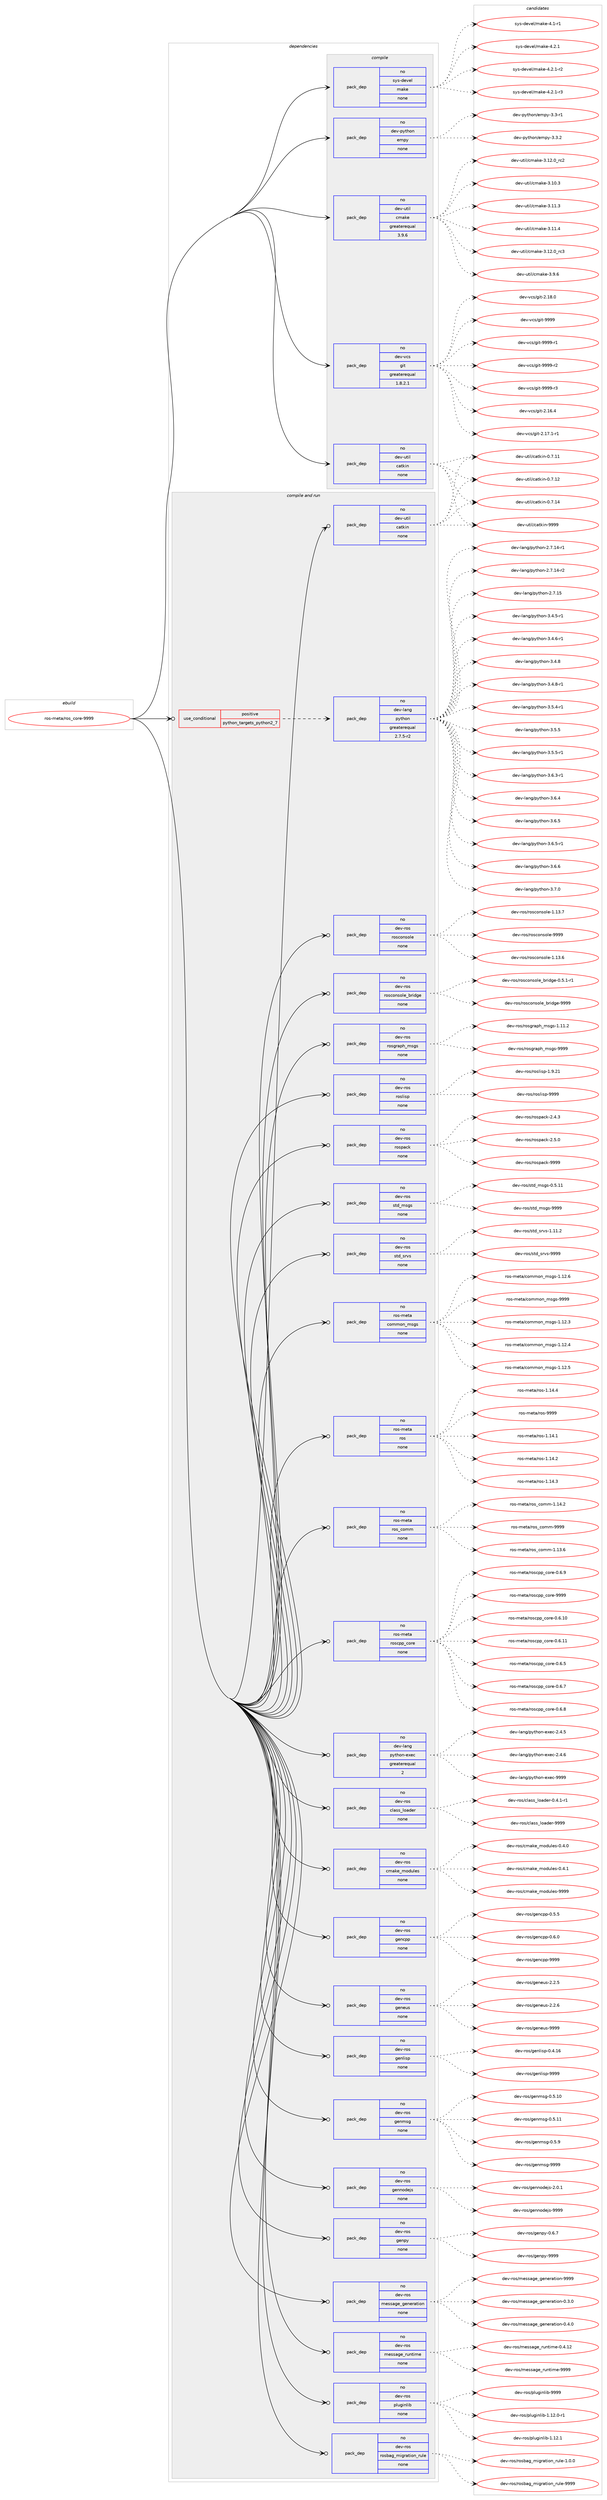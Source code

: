 digraph prolog {

# *************
# Graph options
# *************

newrank=true;
concentrate=true;
compound=true;
graph [rankdir=LR,fontname=Helvetica,fontsize=10,ranksep=1.5];#, ranksep=2.5, nodesep=0.2];
edge  [arrowhead=vee];
node  [fontname=Helvetica,fontsize=10];

# **********
# The ebuild
# **********

subgraph cluster_leftcol {
color=gray;
rank=same;
label=<<i>ebuild</i>>;
id [label="ros-meta/ros_core-9999", color=red, width=4, href="../ros-meta/ros_core-9999.svg"];
}

# ****************
# The dependencies
# ****************

subgraph cluster_midcol {
color=gray;
label=<<i>dependencies</i>>;
subgraph cluster_compile {
fillcolor="#eeeeee";
style=filled;
label=<<i>compile</i>>;
subgraph pack900 {
dependency1273 [label=<<TABLE BORDER="0" CELLBORDER="1" CELLSPACING="0" CELLPADDING="4" WIDTH="220"><TR><TD ROWSPAN="6" CELLPADDING="30">pack_dep</TD></TR><TR><TD WIDTH="110">no</TD></TR><TR><TD>dev-python</TD></TR><TR><TD>empy</TD></TR><TR><TD>none</TD></TR><TR><TD></TD></TR></TABLE>>, shape=none, color=blue];
}
id:e -> dependency1273:w [weight=20,style="solid",arrowhead="vee"];
subgraph pack901 {
dependency1274 [label=<<TABLE BORDER="0" CELLBORDER="1" CELLSPACING="0" CELLPADDING="4" WIDTH="220"><TR><TD ROWSPAN="6" CELLPADDING="30">pack_dep</TD></TR><TR><TD WIDTH="110">no</TD></TR><TR><TD>dev-util</TD></TR><TR><TD>catkin</TD></TR><TR><TD>none</TD></TR><TR><TD></TD></TR></TABLE>>, shape=none, color=blue];
}
id:e -> dependency1274:w [weight=20,style="solid",arrowhead="vee"];
subgraph pack902 {
dependency1275 [label=<<TABLE BORDER="0" CELLBORDER="1" CELLSPACING="0" CELLPADDING="4" WIDTH="220"><TR><TD ROWSPAN="6" CELLPADDING="30">pack_dep</TD></TR><TR><TD WIDTH="110">no</TD></TR><TR><TD>dev-util</TD></TR><TR><TD>cmake</TD></TR><TR><TD>greaterequal</TD></TR><TR><TD>3.9.6</TD></TR></TABLE>>, shape=none, color=blue];
}
id:e -> dependency1275:w [weight=20,style="solid",arrowhead="vee"];
subgraph pack903 {
dependency1276 [label=<<TABLE BORDER="0" CELLBORDER="1" CELLSPACING="0" CELLPADDING="4" WIDTH="220"><TR><TD ROWSPAN="6" CELLPADDING="30">pack_dep</TD></TR><TR><TD WIDTH="110">no</TD></TR><TR><TD>dev-vcs</TD></TR><TR><TD>git</TD></TR><TR><TD>greaterequal</TD></TR><TR><TD>1.8.2.1</TD></TR></TABLE>>, shape=none, color=blue];
}
id:e -> dependency1276:w [weight=20,style="solid",arrowhead="vee"];
subgraph pack904 {
dependency1277 [label=<<TABLE BORDER="0" CELLBORDER="1" CELLSPACING="0" CELLPADDING="4" WIDTH="220"><TR><TD ROWSPAN="6" CELLPADDING="30">pack_dep</TD></TR><TR><TD WIDTH="110">no</TD></TR><TR><TD>sys-devel</TD></TR><TR><TD>make</TD></TR><TR><TD>none</TD></TR><TR><TD></TD></TR></TABLE>>, shape=none, color=blue];
}
id:e -> dependency1277:w [weight=20,style="solid",arrowhead="vee"];
}
subgraph cluster_compileandrun {
fillcolor="#eeeeee";
style=filled;
label=<<i>compile and run</i>>;
subgraph cond349 {
dependency1278 [label=<<TABLE BORDER="0" CELLBORDER="1" CELLSPACING="0" CELLPADDING="4"><TR><TD ROWSPAN="3" CELLPADDING="10">use_conditional</TD></TR><TR><TD>positive</TD></TR><TR><TD>python_targets_python2_7</TD></TR></TABLE>>, shape=none, color=red];
subgraph pack905 {
dependency1279 [label=<<TABLE BORDER="0" CELLBORDER="1" CELLSPACING="0" CELLPADDING="4" WIDTH="220"><TR><TD ROWSPAN="6" CELLPADDING="30">pack_dep</TD></TR><TR><TD WIDTH="110">no</TD></TR><TR><TD>dev-lang</TD></TR><TR><TD>python</TD></TR><TR><TD>greaterequal</TD></TR><TR><TD>2.7.5-r2</TD></TR></TABLE>>, shape=none, color=blue];
}
dependency1278:e -> dependency1279:w [weight=20,style="dashed",arrowhead="vee"];
}
id:e -> dependency1278:w [weight=20,style="solid",arrowhead="odotvee"];
subgraph pack906 {
dependency1280 [label=<<TABLE BORDER="0" CELLBORDER="1" CELLSPACING="0" CELLPADDING="4" WIDTH="220"><TR><TD ROWSPAN="6" CELLPADDING="30">pack_dep</TD></TR><TR><TD WIDTH="110">no</TD></TR><TR><TD>dev-lang</TD></TR><TR><TD>python-exec</TD></TR><TR><TD>greaterequal</TD></TR><TR><TD>2</TD></TR></TABLE>>, shape=none, color=blue];
}
id:e -> dependency1280:w [weight=20,style="solid",arrowhead="odotvee"];
subgraph pack907 {
dependency1281 [label=<<TABLE BORDER="0" CELLBORDER="1" CELLSPACING="0" CELLPADDING="4" WIDTH="220"><TR><TD ROWSPAN="6" CELLPADDING="30">pack_dep</TD></TR><TR><TD WIDTH="110">no</TD></TR><TR><TD>dev-ros</TD></TR><TR><TD>class_loader</TD></TR><TR><TD>none</TD></TR><TR><TD></TD></TR></TABLE>>, shape=none, color=blue];
}
id:e -> dependency1281:w [weight=20,style="solid",arrowhead="odotvee"];
subgraph pack908 {
dependency1282 [label=<<TABLE BORDER="0" CELLBORDER="1" CELLSPACING="0" CELLPADDING="4" WIDTH="220"><TR><TD ROWSPAN="6" CELLPADDING="30">pack_dep</TD></TR><TR><TD WIDTH="110">no</TD></TR><TR><TD>dev-ros</TD></TR><TR><TD>cmake_modules</TD></TR><TR><TD>none</TD></TR><TR><TD></TD></TR></TABLE>>, shape=none, color=blue];
}
id:e -> dependency1282:w [weight=20,style="solid",arrowhead="odotvee"];
subgraph pack909 {
dependency1283 [label=<<TABLE BORDER="0" CELLBORDER="1" CELLSPACING="0" CELLPADDING="4" WIDTH="220"><TR><TD ROWSPAN="6" CELLPADDING="30">pack_dep</TD></TR><TR><TD WIDTH="110">no</TD></TR><TR><TD>dev-ros</TD></TR><TR><TD>gencpp</TD></TR><TR><TD>none</TD></TR><TR><TD></TD></TR></TABLE>>, shape=none, color=blue];
}
id:e -> dependency1283:w [weight=20,style="solid",arrowhead="odotvee"];
subgraph pack910 {
dependency1284 [label=<<TABLE BORDER="0" CELLBORDER="1" CELLSPACING="0" CELLPADDING="4" WIDTH="220"><TR><TD ROWSPAN="6" CELLPADDING="30">pack_dep</TD></TR><TR><TD WIDTH="110">no</TD></TR><TR><TD>dev-ros</TD></TR><TR><TD>geneus</TD></TR><TR><TD>none</TD></TR><TR><TD></TD></TR></TABLE>>, shape=none, color=blue];
}
id:e -> dependency1284:w [weight=20,style="solid",arrowhead="odotvee"];
subgraph pack911 {
dependency1285 [label=<<TABLE BORDER="0" CELLBORDER="1" CELLSPACING="0" CELLPADDING="4" WIDTH="220"><TR><TD ROWSPAN="6" CELLPADDING="30">pack_dep</TD></TR><TR><TD WIDTH="110">no</TD></TR><TR><TD>dev-ros</TD></TR><TR><TD>genlisp</TD></TR><TR><TD>none</TD></TR><TR><TD></TD></TR></TABLE>>, shape=none, color=blue];
}
id:e -> dependency1285:w [weight=20,style="solid",arrowhead="odotvee"];
subgraph pack912 {
dependency1286 [label=<<TABLE BORDER="0" CELLBORDER="1" CELLSPACING="0" CELLPADDING="4" WIDTH="220"><TR><TD ROWSPAN="6" CELLPADDING="30">pack_dep</TD></TR><TR><TD WIDTH="110">no</TD></TR><TR><TD>dev-ros</TD></TR><TR><TD>genmsg</TD></TR><TR><TD>none</TD></TR><TR><TD></TD></TR></TABLE>>, shape=none, color=blue];
}
id:e -> dependency1286:w [weight=20,style="solid",arrowhead="odotvee"];
subgraph pack913 {
dependency1287 [label=<<TABLE BORDER="0" CELLBORDER="1" CELLSPACING="0" CELLPADDING="4" WIDTH="220"><TR><TD ROWSPAN="6" CELLPADDING="30">pack_dep</TD></TR><TR><TD WIDTH="110">no</TD></TR><TR><TD>dev-ros</TD></TR><TR><TD>gennodejs</TD></TR><TR><TD>none</TD></TR><TR><TD></TD></TR></TABLE>>, shape=none, color=blue];
}
id:e -> dependency1287:w [weight=20,style="solid",arrowhead="odotvee"];
subgraph pack914 {
dependency1288 [label=<<TABLE BORDER="0" CELLBORDER="1" CELLSPACING="0" CELLPADDING="4" WIDTH="220"><TR><TD ROWSPAN="6" CELLPADDING="30">pack_dep</TD></TR><TR><TD WIDTH="110">no</TD></TR><TR><TD>dev-ros</TD></TR><TR><TD>genpy</TD></TR><TR><TD>none</TD></TR><TR><TD></TD></TR></TABLE>>, shape=none, color=blue];
}
id:e -> dependency1288:w [weight=20,style="solid",arrowhead="odotvee"];
subgraph pack915 {
dependency1289 [label=<<TABLE BORDER="0" CELLBORDER="1" CELLSPACING="0" CELLPADDING="4" WIDTH="220"><TR><TD ROWSPAN="6" CELLPADDING="30">pack_dep</TD></TR><TR><TD WIDTH="110">no</TD></TR><TR><TD>dev-ros</TD></TR><TR><TD>message_generation</TD></TR><TR><TD>none</TD></TR><TR><TD></TD></TR></TABLE>>, shape=none, color=blue];
}
id:e -> dependency1289:w [weight=20,style="solid",arrowhead="odotvee"];
subgraph pack916 {
dependency1290 [label=<<TABLE BORDER="0" CELLBORDER="1" CELLSPACING="0" CELLPADDING="4" WIDTH="220"><TR><TD ROWSPAN="6" CELLPADDING="30">pack_dep</TD></TR><TR><TD WIDTH="110">no</TD></TR><TR><TD>dev-ros</TD></TR><TR><TD>message_runtime</TD></TR><TR><TD>none</TD></TR><TR><TD></TD></TR></TABLE>>, shape=none, color=blue];
}
id:e -> dependency1290:w [weight=20,style="solid",arrowhead="odotvee"];
subgraph pack917 {
dependency1291 [label=<<TABLE BORDER="0" CELLBORDER="1" CELLSPACING="0" CELLPADDING="4" WIDTH="220"><TR><TD ROWSPAN="6" CELLPADDING="30">pack_dep</TD></TR><TR><TD WIDTH="110">no</TD></TR><TR><TD>dev-ros</TD></TR><TR><TD>pluginlib</TD></TR><TR><TD>none</TD></TR><TR><TD></TD></TR></TABLE>>, shape=none, color=blue];
}
id:e -> dependency1291:w [weight=20,style="solid",arrowhead="odotvee"];
subgraph pack918 {
dependency1292 [label=<<TABLE BORDER="0" CELLBORDER="1" CELLSPACING="0" CELLPADDING="4" WIDTH="220"><TR><TD ROWSPAN="6" CELLPADDING="30">pack_dep</TD></TR><TR><TD WIDTH="110">no</TD></TR><TR><TD>dev-ros</TD></TR><TR><TD>rosbag_migration_rule</TD></TR><TR><TD>none</TD></TR><TR><TD></TD></TR></TABLE>>, shape=none, color=blue];
}
id:e -> dependency1292:w [weight=20,style="solid",arrowhead="odotvee"];
subgraph pack919 {
dependency1293 [label=<<TABLE BORDER="0" CELLBORDER="1" CELLSPACING="0" CELLPADDING="4" WIDTH="220"><TR><TD ROWSPAN="6" CELLPADDING="30">pack_dep</TD></TR><TR><TD WIDTH="110">no</TD></TR><TR><TD>dev-ros</TD></TR><TR><TD>rosconsole</TD></TR><TR><TD>none</TD></TR><TR><TD></TD></TR></TABLE>>, shape=none, color=blue];
}
id:e -> dependency1293:w [weight=20,style="solid",arrowhead="odotvee"];
subgraph pack920 {
dependency1294 [label=<<TABLE BORDER="0" CELLBORDER="1" CELLSPACING="0" CELLPADDING="4" WIDTH="220"><TR><TD ROWSPAN="6" CELLPADDING="30">pack_dep</TD></TR><TR><TD WIDTH="110">no</TD></TR><TR><TD>dev-ros</TD></TR><TR><TD>rosconsole_bridge</TD></TR><TR><TD>none</TD></TR><TR><TD></TD></TR></TABLE>>, shape=none, color=blue];
}
id:e -> dependency1294:w [weight=20,style="solid",arrowhead="odotvee"];
subgraph pack921 {
dependency1295 [label=<<TABLE BORDER="0" CELLBORDER="1" CELLSPACING="0" CELLPADDING="4" WIDTH="220"><TR><TD ROWSPAN="6" CELLPADDING="30">pack_dep</TD></TR><TR><TD WIDTH="110">no</TD></TR><TR><TD>dev-ros</TD></TR><TR><TD>rosgraph_msgs</TD></TR><TR><TD>none</TD></TR><TR><TD></TD></TR></TABLE>>, shape=none, color=blue];
}
id:e -> dependency1295:w [weight=20,style="solid",arrowhead="odotvee"];
subgraph pack922 {
dependency1296 [label=<<TABLE BORDER="0" CELLBORDER="1" CELLSPACING="0" CELLPADDING="4" WIDTH="220"><TR><TD ROWSPAN="6" CELLPADDING="30">pack_dep</TD></TR><TR><TD WIDTH="110">no</TD></TR><TR><TD>dev-ros</TD></TR><TR><TD>roslisp</TD></TR><TR><TD>none</TD></TR><TR><TD></TD></TR></TABLE>>, shape=none, color=blue];
}
id:e -> dependency1296:w [weight=20,style="solid",arrowhead="odotvee"];
subgraph pack923 {
dependency1297 [label=<<TABLE BORDER="0" CELLBORDER="1" CELLSPACING="0" CELLPADDING="4" WIDTH="220"><TR><TD ROWSPAN="6" CELLPADDING="30">pack_dep</TD></TR><TR><TD WIDTH="110">no</TD></TR><TR><TD>dev-ros</TD></TR><TR><TD>rospack</TD></TR><TR><TD>none</TD></TR><TR><TD></TD></TR></TABLE>>, shape=none, color=blue];
}
id:e -> dependency1297:w [weight=20,style="solid",arrowhead="odotvee"];
subgraph pack924 {
dependency1298 [label=<<TABLE BORDER="0" CELLBORDER="1" CELLSPACING="0" CELLPADDING="4" WIDTH="220"><TR><TD ROWSPAN="6" CELLPADDING="30">pack_dep</TD></TR><TR><TD WIDTH="110">no</TD></TR><TR><TD>dev-ros</TD></TR><TR><TD>std_msgs</TD></TR><TR><TD>none</TD></TR><TR><TD></TD></TR></TABLE>>, shape=none, color=blue];
}
id:e -> dependency1298:w [weight=20,style="solid",arrowhead="odotvee"];
subgraph pack925 {
dependency1299 [label=<<TABLE BORDER="0" CELLBORDER="1" CELLSPACING="0" CELLPADDING="4" WIDTH="220"><TR><TD ROWSPAN="6" CELLPADDING="30">pack_dep</TD></TR><TR><TD WIDTH="110">no</TD></TR><TR><TD>dev-ros</TD></TR><TR><TD>std_srvs</TD></TR><TR><TD>none</TD></TR><TR><TD></TD></TR></TABLE>>, shape=none, color=blue];
}
id:e -> dependency1299:w [weight=20,style="solid",arrowhead="odotvee"];
subgraph pack926 {
dependency1300 [label=<<TABLE BORDER="0" CELLBORDER="1" CELLSPACING="0" CELLPADDING="4" WIDTH="220"><TR><TD ROWSPAN="6" CELLPADDING="30">pack_dep</TD></TR><TR><TD WIDTH="110">no</TD></TR><TR><TD>dev-util</TD></TR><TR><TD>catkin</TD></TR><TR><TD>none</TD></TR><TR><TD></TD></TR></TABLE>>, shape=none, color=blue];
}
id:e -> dependency1300:w [weight=20,style="solid",arrowhead="odotvee"];
subgraph pack927 {
dependency1301 [label=<<TABLE BORDER="0" CELLBORDER="1" CELLSPACING="0" CELLPADDING="4" WIDTH="220"><TR><TD ROWSPAN="6" CELLPADDING="30">pack_dep</TD></TR><TR><TD WIDTH="110">no</TD></TR><TR><TD>ros-meta</TD></TR><TR><TD>common_msgs</TD></TR><TR><TD>none</TD></TR><TR><TD></TD></TR></TABLE>>, shape=none, color=blue];
}
id:e -> dependency1301:w [weight=20,style="solid",arrowhead="odotvee"];
subgraph pack928 {
dependency1302 [label=<<TABLE BORDER="0" CELLBORDER="1" CELLSPACING="0" CELLPADDING="4" WIDTH="220"><TR><TD ROWSPAN="6" CELLPADDING="30">pack_dep</TD></TR><TR><TD WIDTH="110">no</TD></TR><TR><TD>ros-meta</TD></TR><TR><TD>ros</TD></TR><TR><TD>none</TD></TR><TR><TD></TD></TR></TABLE>>, shape=none, color=blue];
}
id:e -> dependency1302:w [weight=20,style="solid",arrowhead="odotvee"];
subgraph pack929 {
dependency1303 [label=<<TABLE BORDER="0" CELLBORDER="1" CELLSPACING="0" CELLPADDING="4" WIDTH="220"><TR><TD ROWSPAN="6" CELLPADDING="30">pack_dep</TD></TR><TR><TD WIDTH="110">no</TD></TR><TR><TD>ros-meta</TD></TR><TR><TD>ros_comm</TD></TR><TR><TD>none</TD></TR><TR><TD></TD></TR></TABLE>>, shape=none, color=blue];
}
id:e -> dependency1303:w [weight=20,style="solid",arrowhead="odotvee"];
subgraph pack930 {
dependency1304 [label=<<TABLE BORDER="0" CELLBORDER="1" CELLSPACING="0" CELLPADDING="4" WIDTH="220"><TR><TD ROWSPAN="6" CELLPADDING="30">pack_dep</TD></TR><TR><TD WIDTH="110">no</TD></TR><TR><TD>ros-meta</TD></TR><TR><TD>roscpp_core</TD></TR><TR><TD>none</TD></TR><TR><TD></TD></TR></TABLE>>, shape=none, color=blue];
}
id:e -> dependency1304:w [weight=20,style="solid",arrowhead="odotvee"];
}
subgraph cluster_run {
fillcolor="#eeeeee";
style=filled;
label=<<i>run</i>>;
}
}

# **************
# The candidates
# **************

subgraph cluster_choices {
rank=same;
color=gray;
label=<<i>candidates</i>>;

subgraph choice900 {
color=black;
nodesep=1;
choice1001011184511212111610411111047101109112121455146514511449 [label="dev-python/empy-3.3-r1", color=red, width=4,href="../dev-python/empy-3.3-r1.svg"];
choice1001011184511212111610411111047101109112121455146514650 [label="dev-python/empy-3.3.2", color=red, width=4,href="../dev-python/empy-3.3.2.svg"];
dependency1273:e -> choice1001011184511212111610411111047101109112121455146514511449:w [style=dotted,weight="100"];
dependency1273:e -> choice1001011184511212111610411111047101109112121455146514650:w [style=dotted,weight="100"];
}
subgraph choice901 {
color=black;
nodesep=1;
choice1001011184511711610510847999711610710511045484655464949 [label="dev-util/catkin-0.7.11", color=red, width=4,href="../dev-util/catkin-0.7.11.svg"];
choice1001011184511711610510847999711610710511045484655464950 [label="dev-util/catkin-0.7.12", color=red, width=4,href="../dev-util/catkin-0.7.12.svg"];
choice1001011184511711610510847999711610710511045484655464952 [label="dev-util/catkin-0.7.14", color=red, width=4,href="../dev-util/catkin-0.7.14.svg"];
choice100101118451171161051084799971161071051104557575757 [label="dev-util/catkin-9999", color=red, width=4,href="../dev-util/catkin-9999.svg"];
dependency1274:e -> choice1001011184511711610510847999711610710511045484655464949:w [style=dotted,weight="100"];
dependency1274:e -> choice1001011184511711610510847999711610710511045484655464950:w [style=dotted,weight="100"];
dependency1274:e -> choice1001011184511711610510847999711610710511045484655464952:w [style=dotted,weight="100"];
dependency1274:e -> choice100101118451171161051084799971161071051104557575757:w [style=dotted,weight="100"];
}
subgraph choice902 {
color=black;
nodesep=1;
choice1001011184511711610510847991099710710145514649504648951149950 [label="dev-util/cmake-3.12.0_rc2", color=red, width=4,href="../dev-util/cmake-3.12.0_rc2.svg"];
choice1001011184511711610510847991099710710145514649484651 [label="dev-util/cmake-3.10.3", color=red, width=4,href="../dev-util/cmake-3.10.3.svg"];
choice1001011184511711610510847991099710710145514649494651 [label="dev-util/cmake-3.11.3", color=red, width=4,href="../dev-util/cmake-3.11.3.svg"];
choice1001011184511711610510847991099710710145514649494652 [label="dev-util/cmake-3.11.4", color=red, width=4,href="../dev-util/cmake-3.11.4.svg"];
choice1001011184511711610510847991099710710145514649504648951149951 [label="dev-util/cmake-3.12.0_rc3", color=red, width=4,href="../dev-util/cmake-3.12.0_rc3.svg"];
choice10010111845117116105108479910997107101455146574654 [label="dev-util/cmake-3.9.6", color=red, width=4,href="../dev-util/cmake-3.9.6.svg"];
dependency1275:e -> choice1001011184511711610510847991099710710145514649504648951149950:w [style=dotted,weight="100"];
dependency1275:e -> choice1001011184511711610510847991099710710145514649484651:w [style=dotted,weight="100"];
dependency1275:e -> choice1001011184511711610510847991099710710145514649494651:w [style=dotted,weight="100"];
dependency1275:e -> choice1001011184511711610510847991099710710145514649494652:w [style=dotted,weight="100"];
dependency1275:e -> choice1001011184511711610510847991099710710145514649504648951149951:w [style=dotted,weight="100"];
dependency1275:e -> choice10010111845117116105108479910997107101455146574654:w [style=dotted,weight="100"];
}
subgraph choice903 {
color=black;
nodesep=1;
choice10010111845118991154710310511645504649544652 [label="dev-vcs/git-2.16.4", color=red, width=4,href="../dev-vcs/git-2.16.4.svg"];
choice100101118451189911547103105116455046495546494511449 [label="dev-vcs/git-2.17.1-r1", color=red, width=4,href="../dev-vcs/git-2.17.1-r1.svg"];
choice10010111845118991154710310511645504649564648 [label="dev-vcs/git-2.18.0", color=red, width=4,href="../dev-vcs/git-2.18.0.svg"];
choice1001011184511899115471031051164557575757 [label="dev-vcs/git-9999", color=red, width=4,href="../dev-vcs/git-9999.svg"];
choice10010111845118991154710310511645575757574511449 [label="dev-vcs/git-9999-r1", color=red, width=4,href="../dev-vcs/git-9999-r1.svg"];
choice10010111845118991154710310511645575757574511450 [label="dev-vcs/git-9999-r2", color=red, width=4,href="../dev-vcs/git-9999-r2.svg"];
choice10010111845118991154710310511645575757574511451 [label="dev-vcs/git-9999-r3", color=red, width=4,href="../dev-vcs/git-9999-r3.svg"];
dependency1276:e -> choice10010111845118991154710310511645504649544652:w [style=dotted,weight="100"];
dependency1276:e -> choice100101118451189911547103105116455046495546494511449:w [style=dotted,weight="100"];
dependency1276:e -> choice10010111845118991154710310511645504649564648:w [style=dotted,weight="100"];
dependency1276:e -> choice1001011184511899115471031051164557575757:w [style=dotted,weight="100"];
dependency1276:e -> choice10010111845118991154710310511645575757574511449:w [style=dotted,weight="100"];
dependency1276:e -> choice10010111845118991154710310511645575757574511450:w [style=dotted,weight="100"];
dependency1276:e -> choice10010111845118991154710310511645575757574511451:w [style=dotted,weight="100"];
}
subgraph choice904 {
color=black;
nodesep=1;
choice115121115451001011181011084710997107101455246494511449 [label="sys-devel/make-4.1-r1", color=red, width=4,href="../sys-devel/make-4.1-r1.svg"];
choice115121115451001011181011084710997107101455246504649 [label="sys-devel/make-4.2.1", color=red, width=4,href="../sys-devel/make-4.2.1.svg"];
choice1151211154510010111810110847109971071014552465046494511450 [label="sys-devel/make-4.2.1-r2", color=red, width=4,href="../sys-devel/make-4.2.1-r2.svg"];
choice1151211154510010111810110847109971071014552465046494511451 [label="sys-devel/make-4.2.1-r3", color=red, width=4,href="../sys-devel/make-4.2.1-r3.svg"];
dependency1277:e -> choice115121115451001011181011084710997107101455246494511449:w [style=dotted,weight="100"];
dependency1277:e -> choice115121115451001011181011084710997107101455246504649:w [style=dotted,weight="100"];
dependency1277:e -> choice1151211154510010111810110847109971071014552465046494511450:w [style=dotted,weight="100"];
dependency1277:e -> choice1151211154510010111810110847109971071014552465046494511451:w [style=dotted,weight="100"];
}
subgraph choice905 {
color=black;
nodesep=1;
choice100101118451089711010347112121116104111110455046554649524511449 [label="dev-lang/python-2.7.14-r1", color=red, width=4,href="../dev-lang/python-2.7.14-r1.svg"];
choice100101118451089711010347112121116104111110455046554649524511450 [label="dev-lang/python-2.7.14-r2", color=red, width=4,href="../dev-lang/python-2.7.14-r2.svg"];
choice10010111845108971101034711212111610411111045504655464953 [label="dev-lang/python-2.7.15", color=red, width=4,href="../dev-lang/python-2.7.15.svg"];
choice1001011184510897110103471121211161041111104551465246534511449 [label="dev-lang/python-3.4.5-r1", color=red, width=4,href="../dev-lang/python-3.4.5-r1.svg"];
choice1001011184510897110103471121211161041111104551465246544511449 [label="dev-lang/python-3.4.6-r1", color=red, width=4,href="../dev-lang/python-3.4.6-r1.svg"];
choice100101118451089711010347112121116104111110455146524656 [label="dev-lang/python-3.4.8", color=red, width=4,href="../dev-lang/python-3.4.8.svg"];
choice1001011184510897110103471121211161041111104551465246564511449 [label="dev-lang/python-3.4.8-r1", color=red, width=4,href="../dev-lang/python-3.4.8-r1.svg"];
choice1001011184510897110103471121211161041111104551465346524511449 [label="dev-lang/python-3.5.4-r1", color=red, width=4,href="../dev-lang/python-3.5.4-r1.svg"];
choice100101118451089711010347112121116104111110455146534653 [label="dev-lang/python-3.5.5", color=red, width=4,href="../dev-lang/python-3.5.5.svg"];
choice1001011184510897110103471121211161041111104551465346534511449 [label="dev-lang/python-3.5.5-r1", color=red, width=4,href="../dev-lang/python-3.5.5-r1.svg"];
choice1001011184510897110103471121211161041111104551465446514511449 [label="dev-lang/python-3.6.3-r1", color=red, width=4,href="../dev-lang/python-3.6.3-r1.svg"];
choice100101118451089711010347112121116104111110455146544652 [label="dev-lang/python-3.6.4", color=red, width=4,href="../dev-lang/python-3.6.4.svg"];
choice100101118451089711010347112121116104111110455146544653 [label="dev-lang/python-3.6.5", color=red, width=4,href="../dev-lang/python-3.6.5.svg"];
choice1001011184510897110103471121211161041111104551465446534511449 [label="dev-lang/python-3.6.5-r1", color=red, width=4,href="../dev-lang/python-3.6.5-r1.svg"];
choice100101118451089711010347112121116104111110455146544654 [label="dev-lang/python-3.6.6", color=red, width=4,href="../dev-lang/python-3.6.6.svg"];
choice100101118451089711010347112121116104111110455146554648 [label="dev-lang/python-3.7.0", color=red, width=4,href="../dev-lang/python-3.7.0.svg"];
dependency1279:e -> choice100101118451089711010347112121116104111110455046554649524511449:w [style=dotted,weight="100"];
dependency1279:e -> choice100101118451089711010347112121116104111110455046554649524511450:w [style=dotted,weight="100"];
dependency1279:e -> choice10010111845108971101034711212111610411111045504655464953:w [style=dotted,weight="100"];
dependency1279:e -> choice1001011184510897110103471121211161041111104551465246534511449:w [style=dotted,weight="100"];
dependency1279:e -> choice1001011184510897110103471121211161041111104551465246544511449:w [style=dotted,weight="100"];
dependency1279:e -> choice100101118451089711010347112121116104111110455146524656:w [style=dotted,weight="100"];
dependency1279:e -> choice1001011184510897110103471121211161041111104551465246564511449:w [style=dotted,weight="100"];
dependency1279:e -> choice1001011184510897110103471121211161041111104551465346524511449:w [style=dotted,weight="100"];
dependency1279:e -> choice100101118451089711010347112121116104111110455146534653:w [style=dotted,weight="100"];
dependency1279:e -> choice1001011184510897110103471121211161041111104551465346534511449:w [style=dotted,weight="100"];
dependency1279:e -> choice1001011184510897110103471121211161041111104551465446514511449:w [style=dotted,weight="100"];
dependency1279:e -> choice100101118451089711010347112121116104111110455146544652:w [style=dotted,weight="100"];
dependency1279:e -> choice100101118451089711010347112121116104111110455146544653:w [style=dotted,weight="100"];
dependency1279:e -> choice1001011184510897110103471121211161041111104551465446534511449:w [style=dotted,weight="100"];
dependency1279:e -> choice100101118451089711010347112121116104111110455146544654:w [style=dotted,weight="100"];
dependency1279:e -> choice100101118451089711010347112121116104111110455146554648:w [style=dotted,weight="100"];
}
subgraph choice906 {
color=black;
nodesep=1;
choice1001011184510897110103471121211161041111104510112010199455046524653 [label="dev-lang/python-exec-2.4.5", color=red, width=4,href="../dev-lang/python-exec-2.4.5.svg"];
choice1001011184510897110103471121211161041111104510112010199455046524654 [label="dev-lang/python-exec-2.4.6", color=red, width=4,href="../dev-lang/python-exec-2.4.6.svg"];
choice10010111845108971101034711212111610411111045101120101994557575757 [label="dev-lang/python-exec-9999", color=red, width=4,href="../dev-lang/python-exec-9999.svg"];
dependency1280:e -> choice1001011184510897110103471121211161041111104510112010199455046524653:w [style=dotted,weight="100"];
dependency1280:e -> choice1001011184510897110103471121211161041111104510112010199455046524654:w [style=dotted,weight="100"];
dependency1280:e -> choice10010111845108971101034711212111610411111045101120101994557575757:w [style=dotted,weight="100"];
}
subgraph choice907 {
color=black;
nodesep=1;
choice1001011184511411111547991089711511595108111971001011144548465246494511449 [label="dev-ros/class_loader-0.4.1-r1", color=red, width=4,href="../dev-ros/class_loader-0.4.1-r1.svg"];
choice1001011184511411111547991089711511595108111971001011144557575757 [label="dev-ros/class_loader-9999", color=red, width=4,href="../dev-ros/class_loader-9999.svg"];
dependency1281:e -> choice1001011184511411111547991089711511595108111971001011144548465246494511449:w [style=dotted,weight="100"];
dependency1281:e -> choice1001011184511411111547991089711511595108111971001011144557575757:w [style=dotted,weight="100"];
}
subgraph choice908 {
color=black;
nodesep=1;
choice1001011184511411111547991099710710195109111100117108101115454846524648 [label="dev-ros/cmake_modules-0.4.0", color=red, width=4,href="../dev-ros/cmake_modules-0.4.0.svg"];
choice1001011184511411111547991099710710195109111100117108101115454846524649 [label="dev-ros/cmake_modules-0.4.1", color=red, width=4,href="../dev-ros/cmake_modules-0.4.1.svg"];
choice10010111845114111115479910997107101951091111001171081011154557575757 [label="dev-ros/cmake_modules-9999", color=red, width=4,href="../dev-ros/cmake_modules-9999.svg"];
dependency1282:e -> choice1001011184511411111547991099710710195109111100117108101115454846524648:w [style=dotted,weight="100"];
dependency1282:e -> choice1001011184511411111547991099710710195109111100117108101115454846524649:w [style=dotted,weight="100"];
dependency1282:e -> choice10010111845114111115479910997107101951091111001171081011154557575757:w [style=dotted,weight="100"];
}
subgraph choice909 {
color=black;
nodesep=1;
choice100101118451141111154710310111099112112454846534653 [label="dev-ros/gencpp-0.5.5", color=red, width=4,href="../dev-ros/gencpp-0.5.5.svg"];
choice100101118451141111154710310111099112112454846544648 [label="dev-ros/gencpp-0.6.0", color=red, width=4,href="../dev-ros/gencpp-0.6.0.svg"];
choice1001011184511411111547103101110991121124557575757 [label="dev-ros/gencpp-9999", color=red, width=4,href="../dev-ros/gencpp-9999.svg"];
dependency1283:e -> choice100101118451141111154710310111099112112454846534653:w [style=dotted,weight="100"];
dependency1283:e -> choice100101118451141111154710310111099112112454846544648:w [style=dotted,weight="100"];
dependency1283:e -> choice1001011184511411111547103101110991121124557575757:w [style=dotted,weight="100"];
}
subgraph choice910 {
color=black;
nodesep=1;
choice1001011184511411111547103101110101117115455046504653 [label="dev-ros/geneus-2.2.5", color=red, width=4,href="../dev-ros/geneus-2.2.5.svg"];
choice1001011184511411111547103101110101117115455046504654 [label="dev-ros/geneus-2.2.6", color=red, width=4,href="../dev-ros/geneus-2.2.6.svg"];
choice10010111845114111115471031011101011171154557575757 [label="dev-ros/geneus-9999", color=red, width=4,href="../dev-ros/geneus-9999.svg"];
dependency1284:e -> choice1001011184511411111547103101110101117115455046504653:w [style=dotted,weight="100"];
dependency1284:e -> choice1001011184511411111547103101110101117115455046504654:w [style=dotted,weight="100"];
dependency1284:e -> choice10010111845114111115471031011101011171154557575757:w [style=dotted,weight="100"];
}
subgraph choice911 {
color=black;
nodesep=1;
choice100101118451141111154710310111010810511511245484652464954 [label="dev-ros/genlisp-0.4.16", color=red, width=4,href="../dev-ros/genlisp-0.4.16.svg"];
choice10010111845114111115471031011101081051151124557575757 [label="dev-ros/genlisp-9999", color=red, width=4,href="../dev-ros/genlisp-9999.svg"];
dependency1285:e -> choice100101118451141111154710310111010810511511245484652464954:w [style=dotted,weight="100"];
dependency1285:e -> choice10010111845114111115471031011101081051151124557575757:w [style=dotted,weight="100"];
}
subgraph choice912 {
color=black;
nodesep=1;
choice100101118451141111154710310111010911510345484653464948 [label="dev-ros/genmsg-0.5.10", color=red, width=4,href="../dev-ros/genmsg-0.5.10.svg"];
choice100101118451141111154710310111010911510345484653464949 [label="dev-ros/genmsg-0.5.11", color=red, width=4,href="../dev-ros/genmsg-0.5.11.svg"];
choice1001011184511411111547103101110109115103454846534657 [label="dev-ros/genmsg-0.5.9", color=red, width=4,href="../dev-ros/genmsg-0.5.9.svg"];
choice10010111845114111115471031011101091151034557575757 [label="dev-ros/genmsg-9999", color=red, width=4,href="../dev-ros/genmsg-9999.svg"];
dependency1286:e -> choice100101118451141111154710310111010911510345484653464948:w [style=dotted,weight="100"];
dependency1286:e -> choice100101118451141111154710310111010911510345484653464949:w [style=dotted,weight="100"];
dependency1286:e -> choice1001011184511411111547103101110109115103454846534657:w [style=dotted,weight="100"];
dependency1286:e -> choice10010111845114111115471031011101091151034557575757:w [style=dotted,weight="100"];
}
subgraph choice913 {
color=black;
nodesep=1;
choice1001011184511411111547103101110110111100101106115455046484649 [label="dev-ros/gennodejs-2.0.1", color=red, width=4,href="../dev-ros/gennodejs-2.0.1.svg"];
choice10010111845114111115471031011101101111001011061154557575757 [label="dev-ros/gennodejs-9999", color=red, width=4,href="../dev-ros/gennodejs-9999.svg"];
dependency1287:e -> choice1001011184511411111547103101110110111100101106115455046484649:w [style=dotted,weight="100"];
dependency1287:e -> choice10010111845114111115471031011101101111001011061154557575757:w [style=dotted,weight="100"];
}
subgraph choice914 {
color=black;
nodesep=1;
choice1001011184511411111547103101110112121454846544655 [label="dev-ros/genpy-0.6.7", color=red, width=4,href="../dev-ros/genpy-0.6.7.svg"];
choice10010111845114111115471031011101121214557575757 [label="dev-ros/genpy-9999", color=red, width=4,href="../dev-ros/genpy-9999.svg"];
dependency1288:e -> choice1001011184511411111547103101110112121454846544655:w [style=dotted,weight="100"];
dependency1288:e -> choice10010111845114111115471031011101121214557575757:w [style=dotted,weight="100"];
}
subgraph choice915 {
color=black;
nodesep=1;
choice1001011184511411111547109101115115971031019510310111010111497116105111110454846514648 [label="dev-ros/message_generation-0.3.0", color=red, width=4,href="../dev-ros/message_generation-0.3.0.svg"];
choice1001011184511411111547109101115115971031019510310111010111497116105111110454846524648 [label="dev-ros/message_generation-0.4.0", color=red, width=4,href="../dev-ros/message_generation-0.4.0.svg"];
choice10010111845114111115471091011151159710310195103101110101114971161051111104557575757 [label="dev-ros/message_generation-9999", color=red, width=4,href="../dev-ros/message_generation-9999.svg"];
dependency1289:e -> choice1001011184511411111547109101115115971031019510310111010111497116105111110454846514648:w [style=dotted,weight="100"];
dependency1289:e -> choice1001011184511411111547109101115115971031019510310111010111497116105111110454846524648:w [style=dotted,weight="100"];
dependency1289:e -> choice10010111845114111115471091011151159710310195103101110101114971161051111104557575757:w [style=dotted,weight="100"];
}
subgraph choice916 {
color=black;
nodesep=1;
choice1001011184511411111547109101115115971031019511411711011610510910145484652464950 [label="dev-ros/message_runtime-0.4.12", color=red, width=4,href="../dev-ros/message_runtime-0.4.12.svg"];
choice100101118451141111154710910111511597103101951141171101161051091014557575757 [label="dev-ros/message_runtime-9999", color=red, width=4,href="../dev-ros/message_runtime-9999.svg"];
dependency1290:e -> choice1001011184511411111547109101115115971031019511411711011610510910145484652464950:w [style=dotted,weight="100"];
dependency1290:e -> choice100101118451141111154710910111511597103101951141171101161051091014557575757:w [style=dotted,weight="100"];
}
subgraph choice917 {
color=black;
nodesep=1;
choice100101118451141111154711210811710310511010810598454946495046484511449 [label="dev-ros/pluginlib-1.12.0-r1", color=red, width=4,href="../dev-ros/pluginlib-1.12.0-r1.svg"];
choice10010111845114111115471121081171031051101081059845494649504649 [label="dev-ros/pluginlib-1.12.1", color=red, width=4,href="../dev-ros/pluginlib-1.12.1.svg"];
choice1001011184511411111547112108117103105110108105984557575757 [label="dev-ros/pluginlib-9999", color=red, width=4,href="../dev-ros/pluginlib-9999.svg"];
dependency1291:e -> choice100101118451141111154711210811710310511010810598454946495046484511449:w [style=dotted,weight="100"];
dependency1291:e -> choice10010111845114111115471121081171031051101081059845494649504649:w [style=dotted,weight="100"];
dependency1291:e -> choice1001011184511411111547112108117103105110108105984557575757:w [style=dotted,weight="100"];
}
subgraph choice918 {
color=black;
nodesep=1;
choice10010111845114111115471141111159897103951091051031149711610511111095114117108101454946484648 [label="dev-ros/rosbag_migration_rule-1.0.0", color=red, width=4,href="../dev-ros/rosbag_migration_rule-1.0.0.svg"];
choice100101118451141111154711411111598971039510910510311497116105111110951141171081014557575757 [label="dev-ros/rosbag_migration_rule-9999", color=red, width=4,href="../dev-ros/rosbag_migration_rule-9999.svg"];
dependency1292:e -> choice10010111845114111115471141111159897103951091051031149711610511111095114117108101454946484648:w [style=dotted,weight="100"];
dependency1292:e -> choice100101118451141111154711411111598971039510910510311497116105111110951141171081014557575757:w [style=dotted,weight="100"];
}
subgraph choice919 {
color=black;
nodesep=1;
choice10010111845114111115471141111159911111011511110810145494649514654 [label="dev-ros/rosconsole-1.13.6", color=red, width=4,href="../dev-ros/rosconsole-1.13.6.svg"];
choice10010111845114111115471141111159911111011511110810145494649514655 [label="dev-ros/rosconsole-1.13.7", color=red, width=4,href="../dev-ros/rosconsole-1.13.7.svg"];
choice1001011184511411111547114111115991111101151111081014557575757 [label="dev-ros/rosconsole-9999", color=red, width=4,href="../dev-ros/rosconsole-9999.svg"];
dependency1293:e -> choice10010111845114111115471141111159911111011511110810145494649514654:w [style=dotted,weight="100"];
dependency1293:e -> choice10010111845114111115471141111159911111011511110810145494649514655:w [style=dotted,weight="100"];
dependency1293:e -> choice1001011184511411111547114111115991111101151111081014557575757:w [style=dotted,weight="100"];
}
subgraph choice920 {
color=black;
nodesep=1;
choice10010111845114111115471141111159911111011511110810195981141051001031014548465346494511449 [label="dev-ros/rosconsole_bridge-0.5.1-r1", color=red, width=4,href="../dev-ros/rosconsole_bridge-0.5.1-r1.svg"];
choice10010111845114111115471141111159911111011511110810195981141051001031014557575757 [label="dev-ros/rosconsole_bridge-9999", color=red, width=4,href="../dev-ros/rosconsole_bridge-9999.svg"];
dependency1294:e -> choice10010111845114111115471141111159911111011511110810195981141051001031014548465346494511449:w [style=dotted,weight="100"];
dependency1294:e -> choice10010111845114111115471141111159911111011511110810195981141051001031014557575757:w [style=dotted,weight="100"];
}
subgraph choice921 {
color=black;
nodesep=1;
choice1001011184511411111547114111115103114971121049510911510311545494649494650 [label="dev-ros/rosgraph_msgs-1.11.2", color=red, width=4,href="../dev-ros/rosgraph_msgs-1.11.2.svg"];
choice100101118451141111154711411111510311497112104951091151031154557575757 [label="dev-ros/rosgraph_msgs-9999", color=red, width=4,href="../dev-ros/rosgraph_msgs-9999.svg"];
dependency1295:e -> choice1001011184511411111547114111115103114971121049510911510311545494649494650:w [style=dotted,weight="100"];
dependency1295:e -> choice100101118451141111154711411111510311497112104951091151031154557575757:w [style=dotted,weight="100"];
}
subgraph choice922 {
color=black;
nodesep=1;
choice100101118451141111154711411111510810511511245494657465049 [label="dev-ros/roslisp-1.9.21", color=red, width=4,href="../dev-ros/roslisp-1.9.21.svg"];
choice10010111845114111115471141111151081051151124557575757 [label="dev-ros/roslisp-9999", color=red, width=4,href="../dev-ros/roslisp-9999.svg"];
dependency1296:e -> choice100101118451141111154711411111510810511511245494657465049:w [style=dotted,weight="100"];
dependency1296:e -> choice10010111845114111115471141111151081051151124557575757:w [style=dotted,weight="100"];
}
subgraph choice923 {
color=black;
nodesep=1;
choice10010111845114111115471141111151129799107455046524651 [label="dev-ros/rospack-2.4.3", color=red, width=4,href="../dev-ros/rospack-2.4.3.svg"];
choice10010111845114111115471141111151129799107455046534648 [label="dev-ros/rospack-2.5.0", color=red, width=4,href="../dev-ros/rospack-2.5.0.svg"];
choice100101118451141111154711411111511297991074557575757 [label="dev-ros/rospack-9999", color=red, width=4,href="../dev-ros/rospack-9999.svg"];
dependency1297:e -> choice10010111845114111115471141111151129799107455046524651:w [style=dotted,weight="100"];
dependency1297:e -> choice10010111845114111115471141111151129799107455046534648:w [style=dotted,weight="100"];
dependency1297:e -> choice100101118451141111154711411111511297991074557575757:w [style=dotted,weight="100"];
}
subgraph choice924 {
color=black;
nodesep=1;
choice10010111845114111115471151161009510911510311545484653464949 [label="dev-ros/std_msgs-0.5.11", color=red, width=4,href="../dev-ros/std_msgs-0.5.11.svg"];
choice1001011184511411111547115116100951091151031154557575757 [label="dev-ros/std_msgs-9999", color=red, width=4,href="../dev-ros/std_msgs-9999.svg"];
dependency1298:e -> choice10010111845114111115471151161009510911510311545484653464949:w [style=dotted,weight="100"];
dependency1298:e -> choice1001011184511411111547115116100951091151031154557575757:w [style=dotted,weight="100"];
}
subgraph choice925 {
color=black;
nodesep=1;
choice10010111845114111115471151161009511511411811545494649494650 [label="dev-ros/std_srvs-1.11.2", color=red, width=4,href="../dev-ros/std_srvs-1.11.2.svg"];
choice1001011184511411111547115116100951151141181154557575757 [label="dev-ros/std_srvs-9999", color=red, width=4,href="../dev-ros/std_srvs-9999.svg"];
dependency1299:e -> choice10010111845114111115471151161009511511411811545494649494650:w [style=dotted,weight="100"];
dependency1299:e -> choice1001011184511411111547115116100951151141181154557575757:w [style=dotted,weight="100"];
}
subgraph choice926 {
color=black;
nodesep=1;
choice1001011184511711610510847999711610710511045484655464949 [label="dev-util/catkin-0.7.11", color=red, width=4,href="../dev-util/catkin-0.7.11.svg"];
choice1001011184511711610510847999711610710511045484655464950 [label="dev-util/catkin-0.7.12", color=red, width=4,href="../dev-util/catkin-0.7.12.svg"];
choice1001011184511711610510847999711610710511045484655464952 [label="dev-util/catkin-0.7.14", color=red, width=4,href="../dev-util/catkin-0.7.14.svg"];
choice100101118451171161051084799971161071051104557575757 [label="dev-util/catkin-9999", color=red, width=4,href="../dev-util/catkin-9999.svg"];
dependency1300:e -> choice1001011184511711610510847999711610710511045484655464949:w [style=dotted,weight="100"];
dependency1300:e -> choice1001011184511711610510847999711610710511045484655464950:w [style=dotted,weight="100"];
dependency1300:e -> choice1001011184511711610510847999711610710511045484655464952:w [style=dotted,weight="100"];
dependency1300:e -> choice100101118451171161051084799971161071051104557575757:w [style=dotted,weight="100"];
}
subgraph choice927 {
color=black;
nodesep=1;
choice114111115451091011169747991111091091111109510911510311545494649504651 [label="ros-meta/common_msgs-1.12.3", color=red, width=4,href="../ros-meta/common_msgs-1.12.3.svg"];
choice114111115451091011169747991111091091111109510911510311545494649504652 [label="ros-meta/common_msgs-1.12.4", color=red, width=4,href="../ros-meta/common_msgs-1.12.4.svg"];
choice114111115451091011169747991111091091111109510911510311545494649504653 [label="ros-meta/common_msgs-1.12.5", color=red, width=4,href="../ros-meta/common_msgs-1.12.5.svg"];
choice114111115451091011169747991111091091111109510911510311545494649504654 [label="ros-meta/common_msgs-1.12.6", color=red, width=4,href="../ros-meta/common_msgs-1.12.6.svg"];
choice11411111545109101116974799111109109111110951091151031154557575757 [label="ros-meta/common_msgs-9999", color=red, width=4,href="../ros-meta/common_msgs-9999.svg"];
dependency1301:e -> choice114111115451091011169747991111091091111109510911510311545494649504651:w [style=dotted,weight="100"];
dependency1301:e -> choice114111115451091011169747991111091091111109510911510311545494649504652:w [style=dotted,weight="100"];
dependency1301:e -> choice114111115451091011169747991111091091111109510911510311545494649504653:w [style=dotted,weight="100"];
dependency1301:e -> choice114111115451091011169747991111091091111109510911510311545494649504654:w [style=dotted,weight="100"];
dependency1301:e -> choice11411111545109101116974799111109109111110951091151031154557575757:w [style=dotted,weight="100"];
}
subgraph choice928 {
color=black;
nodesep=1;
choice11411111545109101116974711411111545494649524649 [label="ros-meta/ros-1.14.1", color=red, width=4,href="../ros-meta/ros-1.14.1.svg"];
choice11411111545109101116974711411111545494649524650 [label="ros-meta/ros-1.14.2", color=red, width=4,href="../ros-meta/ros-1.14.2.svg"];
choice11411111545109101116974711411111545494649524651 [label="ros-meta/ros-1.14.3", color=red, width=4,href="../ros-meta/ros-1.14.3.svg"];
choice11411111545109101116974711411111545494649524652 [label="ros-meta/ros-1.14.4", color=red, width=4,href="../ros-meta/ros-1.14.4.svg"];
choice1141111154510910111697471141111154557575757 [label="ros-meta/ros-9999", color=red, width=4,href="../ros-meta/ros-9999.svg"];
dependency1302:e -> choice11411111545109101116974711411111545494649524649:w [style=dotted,weight="100"];
dependency1302:e -> choice11411111545109101116974711411111545494649524650:w [style=dotted,weight="100"];
dependency1302:e -> choice11411111545109101116974711411111545494649524651:w [style=dotted,weight="100"];
dependency1302:e -> choice11411111545109101116974711411111545494649524652:w [style=dotted,weight="100"];
dependency1302:e -> choice1141111154510910111697471141111154557575757:w [style=dotted,weight="100"];
}
subgraph choice929 {
color=black;
nodesep=1;
choice114111115451091011169747114111115959911110910945494649514654 [label="ros-meta/ros_comm-1.13.6", color=red, width=4,href="../ros-meta/ros_comm-1.13.6.svg"];
choice114111115451091011169747114111115959911110910945494649524650 [label="ros-meta/ros_comm-1.14.2", color=red, width=4,href="../ros-meta/ros_comm-1.14.2.svg"];
choice11411111545109101116974711411111595991111091094557575757 [label="ros-meta/ros_comm-9999", color=red, width=4,href="../ros-meta/ros_comm-9999.svg"];
dependency1303:e -> choice114111115451091011169747114111115959911110910945494649514654:w [style=dotted,weight="100"];
dependency1303:e -> choice114111115451091011169747114111115959911110910945494649524650:w [style=dotted,weight="100"];
dependency1303:e -> choice11411111545109101116974711411111595991111091094557575757:w [style=dotted,weight="100"];
}
subgraph choice930 {
color=black;
nodesep=1;
choice11411111545109101116974711411111599112112959911111410145484654464948 [label="ros-meta/roscpp_core-0.6.10", color=red, width=4,href="../ros-meta/roscpp_core-0.6.10.svg"];
choice11411111545109101116974711411111599112112959911111410145484654464949 [label="ros-meta/roscpp_core-0.6.11", color=red, width=4,href="../ros-meta/roscpp_core-0.6.11.svg"];
choice114111115451091011169747114111115991121129599111114101454846544653 [label="ros-meta/roscpp_core-0.6.5", color=red, width=4,href="../ros-meta/roscpp_core-0.6.5.svg"];
choice114111115451091011169747114111115991121129599111114101454846544655 [label="ros-meta/roscpp_core-0.6.7", color=red, width=4,href="../ros-meta/roscpp_core-0.6.7.svg"];
choice114111115451091011169747114111115991121129599111114101454846544656 [label="ros-meta/roscpp_core-0.6.8", color=red, width=4,href="../ros-meta/roscpp_core-0.6.8.svg"];
choice114111115451091011169747114111115991121129599111114101454846544657 [label="ros-meta/roscpp_core-0.6.9", color=red, width=4,href="../ros-meta/roscpp_core-0.6.9.svg"];
choice1141111154510910111697471141111159911211295991111141014557575757 [label="ros-meta/roscpp_core-9999", color=red, width=4,href="../ros-meta/roscpp_core-9999.svg"];
dependency1304:e -> choice11411111545109101116974711411111599112112959911111410145484654464948:w [style=dotted,weight="100"];
dependency1304:e -> choice11411111545109101116974711411111599112112959911111410145484654464949:w [style=dotted,weight="100"];
dependency1304:e -> choice114111115451091011169747114111115991121129599111114101454846544653:w [style=dotted,weight="100"];
dependency1304:e -> choice114111115451091011169747114111115991121129599111114101454846544655:w [style=dotted,weight="100"];
dependency1304:e -> choice114111115451091011169747114111115991121129599111114101454846544656:w [style=dotted,weight="100"];
dependency1304:e -> choice114111115451091011169747114111115991121129599111114101454846544657:w [style=dotted,weight="100"];
dependency1304:e -> choice1141111154510910111697471141111159911211295991111141014557575757:w [style=dotted,weight="100"];
}
}

}
